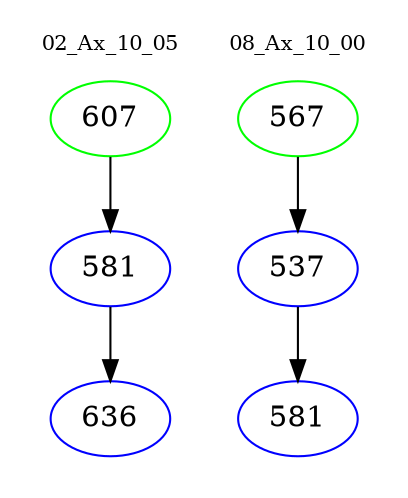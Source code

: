 digraph{
subgraph cluster_0 {
color = white
label = "02_Ax_10_05";
fontsize=10;
T0_607 [label="607", color="green"]
T0_607 -> T0_581 [color="black"]
T0_581 [label="581", color="blue"]
T0_581 -> T0_636 [color="black"]
T0_636 [label="636", color="blue"]
}
subgraph cluster_1 {
color = white
label = "08_Ax_10_00";
fontsize=10;
T1_567 [label="567", color="green"]
T1_567 -> T1_537 [color="black"]
T1_537 [label="537", color="blue"]
T1_537 -> T1_581 [color="black"]
T1_581 [label="581", color="blue"]
}
}
